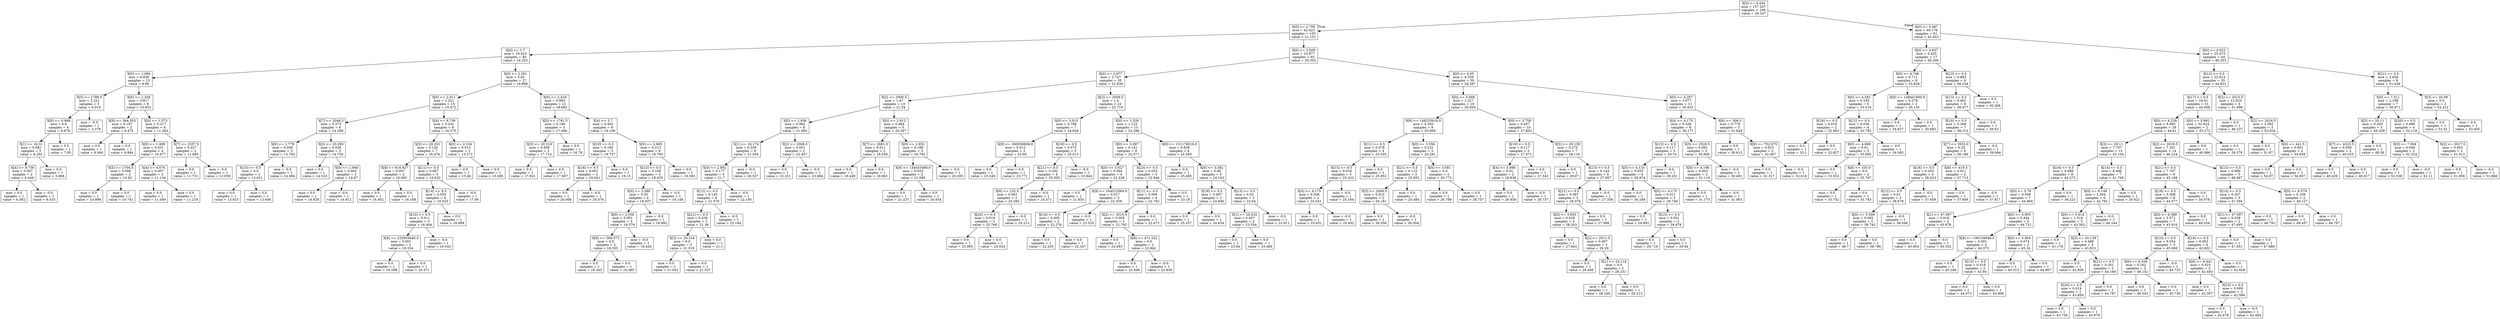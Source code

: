 digraph Tree {
node [shape=box] ;
0 [label="X[0] <= 4.454\nmse = 157.207\nsamples = 166\nvalue = 29.347"] ;
1 [label="X[0] <= 2.705\nmse = 42.423\nsamples = 105\nvalue = 21.151"] ;
0 -> 1 [labeldistance=2.5, labelangle=45, headlabel="True"] ;
2 [label="X[0] <= 1.7\nmse = 18.423\nsamples = 40\nvalue = 14.325"] ;
1 -> 2 ;
3 [label="X[0] <= 1.094\nmse = 6.839\nsamples = 13\nvalue = 8.98"] ;
2 -> 3 ;
4 [label="X[5] <= 1789.0\nmse = 2.221\nsamples = 5\nvalue = 6.019"] ;
3 -> 4 ;
5 [label="X[0] <= 0.968\nmse = 0.6\nsamples = 4\nvalue = 6.679"] ;
4 -> 5 ;
6 [label="X[1] <= 16.31\nmse = 0.081\nsamples = 3\nvalue = 6.255"] ;
5 -> 6 ;
7 [label="X[4] <= 8.736\nmse = 0.007\nsamples = 2\nvalue = 6.449"] ;
6 -> 7 ;
8 [label="mse = 0.0\nsamples = 1\nvalue = 6.362"] ;
7 -> 8 ;
9 [label="mse = -0.0\nsamples = 1\nvalue = 6.535"] ;
7 -> 9 ;
10 [label="mse = 0.0\nsamples = 1\nvalue = 5.866"] ;
6 -> 10 ;
11 [label="mse = 0.0\nsamples = 1\nvalue = 7.95"] ;
5 -> 11 ;
12 [label="mse = -0.0\nsamples = 1\nvalue = 3.379"] ;
4 -> 12 ;
13 [label="X[0] <= 1.356\nmse = 0.817\nsamples = 8\nvalue = 10.831"] ;
3 -> 13 ;
14 [label="X[8] <= 364.553\nmse = 0.167\nsamples = 2\nvalue = 9.475"] ;
13 -> 14 ;
15 [label="mse = 0.0\nsamples = 1\nvalue = 9.066"] ;
14 -> 15 ;
16 [label="mse = 0.0\nsamples = 1\nvalue = 9.884"] ;
14 -> 16 ;
17 [label="X[0] <= 1.573\nmse = 0.217\nsamples = 6\nvalue = 11.283"] ;
13 -> 17 ;
18 [label="X[0] <= 1.498\nmse = 0.031\nsamples = 4\nvalue = 10.977"] ;
17 -> 18 ;
19 [label="X[5] <= 1704.5\nmse = 0.006\nsamples = 2\nvalue = 10.82"] ;
18 -> 19 ;
20 [label="mse = 0.0\nsamples = 1\nvalue = 10.899"] ;
19 -> 20 ;
21 [label="mse = 0.0\nsamples = 1\nvalue = 10.741"] ;
19 -> 21 ;
22 [label="X[4] <= 4.576\nmse = 0.007\nsamples = 2\nvalue = 11.134"] ;
18 -> 22 ;
23 [label="mse = 0.0\nsamples = 1\nvalue = 11.049"] ;
22 -> 23 ;
24 [label="mse = 0.0\nsamples = 1\nvalue = 11.219"] ;
22 -> 24 ;
25 [label="X[7] <= 2557.5\nmse = 0.027\nsamples = 2\nvalue = 11.895"] ;
17 -> 25 ;
26 [label="mse = 0.0\nsamples = 1\nvalue = 11.731"] ;
25 -> 26 ;
27 [label="mse = -0.0\nsamples = 1\nvalue = 12.059"] ;
25 -> 27 ;
28 [label="X[0] <= 2.281\nmse = 3.62\nsamples = 27\nvalue = 16.899"] ;
2 -> 28 ;
29 [label="X[0] <= 2.011\nmse = 1.221\nsamples = 15\nvalue = 15.472"] ;
28 -> 29 ;
30 [label="X[7] <= 2048.5\nmse = 0.273\nsamples = 6\nvalue = 14.268"] ;
29 -> 30 ;
31 [label="X[0] <= 1.778\nmse = 0.046\nsamples = 3\nvalue = 13.782"] ;
30 -> 31 ;
32 [label="X[15] <= 0.5\nmse = 0.0\nsamples = 2\nvalue = 13.631"] ;
31 -> 32 ;
33 [label="mse = 0.0\nsamples = 1\nvalue = 13.615"] ;
32 -> 33 ;
34 [label="mse = 0.0\nsamples = 1\nvalue = 13.646"] ;
32 -> 34 ;
35 [label="mse = -0.0\nsamples = 1\nvalue = 14.084"] ;
31 -> 35 ;
36 [label="X[3] <= 20.295\nmse = 0.028\nsamples = 3\nvalue = 14.755"] ;
30 -> 36 ;
37 [label="mse = 0.0\nsamples = 1\nvalue = 14.523"] ;
36 -> 37 ;
38 [label="X[0] <= 1.946\nmse = 0.002\nsamples = 2\nvalue = 14.87"] ;
36 -> 38 ;
39 [label="mse = 0.0\nsamples = 1\nvalue = 14.829"] ;
38 -> 39 ;
40 [label="mse = -0.0\nsamples = 1\nvalue = 14.912"] ;
38 -> 40 ;
41 [label="X[4] <= 8.736\nmse = 0.241\nsamples = 9\nvalue = 16.275"] ;
29 -> 41 ;
42 [label="X[3] <= 20.251\nmse = 0.126\nsamples = 7\nvalue = 16.476"] ;
41 -> 42 ;
43 [label="X[8] <= 616.927\nmse = 0.007\nsamples = 2\nvalue = 16.085"] ;
42 -> 43 ;
44 [label="mse = 0.0\nsamples = 1\nvalue = 16.002"] ;
43 -> 44 ;
45 [label="mse = 0.0\nsamples = 1\nvalue = 16.168"] ;
43 -> 45 ;
46 [label="X[11] <= 0.5\nmse = 0.087\nsamples = 5\nvalue = 16.632"] ;
42 -> 46 ;
47 [label="X[14] <= 0.5\nmse = 0.052\nsamples = 4\nvalue = 16.525"] ;
46 -> 47 ;
48 [label="X[15] <= 0.5\nmse = 0.011\nsamples = 3\nvalue = 16.404"] ;
47 -> 48 ;
49 [label="X[9] <= 232955640.0\nmse = 0.001\nsamples = 2\nvalue = 16.334"] ;
48 -> 49 ;
50 [label="mse = 0.0\nsamples = 1\nvalue = 16.298"] ;
49 -> 50 ;
51 [label="mse = 0.0\nsamples = 1\nvalue = 16.371"] ;
49 -> 51 ;
52 [label="mse = -0.0\nsamples = 1\nvalue = 16.543"] ;
48 -> 52 ;
53 [label="mse = 0.0\nsamples = 1\nvalue = 16.889"] ;
47 -> 53 ;
54 [label="mse = -0.0\nsamples = 1\nvalue = 17.06"] ;
46 -> 54 ;
55 [label="X[0] <= 2.104\nmse = 0.013\nsamples = 2\nvalue = 15.572"] ;
41 -> 55 ;
56 [label="mse = 0.0\nsamples = 1\nvalue = 15.46"] ;
55 -> 56 ;
57 [label="mse = 0.0\nsamples = 1\nvalue = 15.685"] ;
55 -> 57 ;
58 [label="X[0] <= 2.416\nmse = 0.893\nsamples = 12\nvalue = 18.682"] ;
28 -> 58 ;
59 [label="X[5] <= 1781.5\nmse = 0.196\nsamples = 3\nvalue = 17.406"] ;
58 -> 59 ;
60 [label="X[3] <= 20.316\nmse = 0.009\nsamples = 2\nvalue = 17.714"] ;
59 -> 60 ;
61 [label="mse = 0.0\nsamples = 1\nvalue = 17.621"] ;
60 -> 61 ;
62 [label="mse = 0.0\nsamples = 1\nvalue = 17.807"] ;
60 -> 62 ;
63 [label="mse = 0.0\nsamples = 1\nvalue = 16.79"] ;
59 -> 63 ;
64 [label="X[4] <= 5.7\nmse = 0.402\nsamples = 9\nvalue = 19.108"] ;
58 -> 64 ;
65 [label="X[10] <= 0.5\nmse = 0.185\nsamples = 3\nvalue = 19.737"] ;
64 -> 65 ;
66 [label="X[18] <= 0.5\nmse = 0.001\nsamples = 2\nvalue = 20.041"] ;
65 -> 66 ;
67 [label="mse = 0.0\nsamples = 1\nvalue = 20.006"] ;
66 -> 67 ;
68 [label="mse = -0.0\nsamples = 1\nvalue = 20.076"] ;
66 -> 68 ;
69 [label="mse = 0.0\nsamples = 1\nvalue = 19.13"] ;
65 -> 69 ;
70 [label="X[0] <= 2.665\nmse = 0.213\nsamples = 6\nvalue = 18.793"] ;
64 -> 70 ;
71 [label="X[13] <= 0.5\nmse = 0.106\nsamples = 5\nvalue = 18.635"] ;
70 -> 71 ;
72 [label="X[0] <= 2.589\nmse = 0.05\nsamples = 4\nvalue = 18.507"] ;
71 -> 72 ;
73 [label="X[0] <= 2.536\nmse = 0.001\nsamples = 3\nvalue = 18.379"] ;
72 -> 73 ;
74 [label="X[8] <= 369.573\nmse = 0.0\nsamples = 2\nvalue = 18.355"] ;
73 -> 74 ;
75 [label="mse = 0.0\nsamples = 1\nvalue = 18.345"] ;
74 -> 75 ;
76 [label="mse = 0.0\nsamples = 1\nvalue = 18.365"] ;
74 -> 76 ;
77 [label="mse = -0.0\nsamples = 1\nvalue = 18.426"] ;
73 -> 77 ;
78 [label="mse = -0.0\nsamples = 1\nvalue = 18.892"] ;
72 -> 78 ;
79 [label="mse = -0.0\nsamples = 1\nvalue = 19.148"] ;
71 -> 79 ;
80 [label="mse = 0.0\nsamples = 1\nvalue = 19.583"] ;
70 -> 80 ;
81 [label="X[0] <= 3.509\nmse = 10.877\nsamples = 65\nvalue = 25.352"] ;
1 -> 81 ;
82 [label="X[0] <= 2.977\nmse = 2.747\nsamples = 35\nvalue = 22.836"] ;
81 -> 82 ;
83 [label="X[2] <= 2009.5\nmse = 1.47\nsamples = 13\nvalue = 21.34"] ;
82 -> 83 ;
84 [label="X[0] <= 2.936\nmse = 0.982\nsamples = 8\nvalue = 21.992"] ;
83 -> 84 ;
85 [label="X[1] <= 16.174\nmse = 0.339\nsamples = 6\nvalue = 21.504"] ;
84 -> 85 ;
86 [label="X[0] <= 2.892\nmse = 0.177\nsamples = 5\nvalue = 21.7"] ;
85 -> 86 ;
87 [label="X[12] <= 0.5\nmse = 0.145\nsamples = 4\nvalue = 21.576"] ;
86 -> 87 ;
88 [label="X[21] <= 0.5\nmse = 0.039\nsamples = 3\nvalue = 21.38"] ;
87 -> 88 ;
89 [label="X[3] <= 20.316\nmse = 0.0\nsamples = 2\nvalue = 21.519"] ;
88 -> 89 ;
90 [label="mse = 0.0\nsamples = 1\nvalue = 21.501"] ;
89 -> 90 ;
91 [label="mse = 0.0\nsamples = 1\nvalue = 21.537"] ;
89 -> 91 ;
92 [label="mse = 0.0\nsamples = 1\nvalue = 21.1"] ;
88 -> 92 ;
93 [label="mse = -0.0\nsamples = 1\nvalue = 22.164"] ;
87 -> 93 ;
94 [label="mse = -0.0\nsamples = 1\nvalue = 22.195"] ;
86 -> 94 ;
95 [label="mse = -0.0\nsamples = 1\nvalue = 20.527"] ;
85 -> 95 ;
96 [label="X[2] <= 2008.5\nmse = 0.051\nsamples = 2\nvalue = 23.457"] ;
84 -> 96 ;
97 [label="mse = 0.0\nsamples = 1\nvalue = 23.231"] ;
96 -> 97 ;
98 [label="mse = -0.0\nsamples = 1\nvalue = 23.684"] ;
96 -> 98 ;
99 [label="X[0] <= 2.812\nmse = 0.484\nsamples = 5\nvalue = 20.297"] ;
83 -> 99 ;
100 [label="X[7] <= 2681.0\nmse = 0.011\nsamples = 2\nvalue = 19.556"] ;
99 -> 100 ;
101 [label="mse = 0.0\nsamples = 1\nvalue = 19.449"] ;
100 -> 101 ;
102 [label="mse = 0.0\nsamples = 1\nvalue = 19.663"] ;
100 -> 102 ;
103 [label="X[0] <= 2.952\nmse = 0.188\nsamples = 3\nvalue = 20.792"] ;
99 -> 103 ;
104 [label="X[9] <= 154453480.0\nmse = 0.023\nsamples = 2\nvalue = 21.085"] ;
103 -> 104 ;
105 [label="mse = 0.0\nsamples = 1\nvalue = 21.237"] ;
104 -> 105 ;
106 [label="mse = 0.0\nsamples = 1\nvalue = 20.934"] ;
104 -> 106 ;
107 [label="mse = -0.0\nsamples = 1\nvalue = 20.205"] ;
103 -> 107 ;
108 [label="X[2] <= 2009.5\nmse = 1.4\nsamples = 22\nvalue = 23.719"] ;
82 -> 108 ;
109 [label="X[0] <= 3.015\nmse = 0.788\nsamples = 7\nvalue = 24.626"] ;
108 -> 109 ;
110 [label="X[9] <= 260050608.0\nmse = 0.012\nsamples = 2\nvalue = 23.66"] ;
109 -> 110 ;
111 [label="mse = 0.0\nsamples = 1\nvalue = 23.549"] ;
110 -> 111 ;
112 [label="mse = 0.0\nsamples = 1\nvalue = 23.771"] ;
110 -> 112 ;
113 [label="X[18] <= 0.5\nmse = 0.575\nsamples = 5\nvalue = 25.013"] ;
109 -> 113 ;
114 [label="X[21] <= 0.5\nmse = 0.292\nsamples = 4\nvalue = 25.305"] ;
113 -> 114 ;
115 [label="X[6] <= 232.5\nmse = 0.081\nsamples = 3\nvalue = 25.583"] ;
114 -> 115 ;
116 [label="X[20] <= 0.5\nmse = 0.019\nsamples = 2\nvalue = 25.768"] ;
115 -> 116 ;
117 [label="mse = 0.0\nsamples = 1\nvalue = 25.905"] ;
116 -> 117 ;
118 [label="mse = 0.0\nsamples = 1\nvalue = 25.632"] ;
116 -> 118 ;
119 [label="mse = -0.0\nsamples = 1\nvalue = 25.213"] ;
115 -> 119 ;
120 [label="mse = -0.0\nsamples = 1\nvalue = 24.471"] ;
114 -> 120 ;
121 [label="mse = -0.0\nsamples = 1\nvalue = 23.844"] ;
113 -> 121 ;
122 [label="X[0] <= 3.339\nmse = 1.123\nsamples = 15\nvalue = 23.296"] ;
108 -> 122 ;
123 [label="X[0] <= 3.097\nmse = 0.141\nsamples = 9\nvalue = 22.571"] ;
122 -> 123 ;
124 [label="X[0] <= 3.027\nmse = 0.064\nsamples = 4\nvalue = 22.228"] ;
123 -> 124 ;
125 [label="mse = 0.0\nsamples = 1\nvalue = 21.835"] ;
124 -> 125 ;
126 [label="X[9] <= 164512064.0\nmse = 0.017\nsamples = 3\nvalue = 22.359"] ;
124 -> 126 ;
127 [label="X[16] <= 0.5\nmse = 0.005\nsamples = 2\nvalue = 22.276"] ;
126 -> 127 ;
128 [label="mse = 0.0\nsamples = 1\nvalue = 22.205"] ;
127 -> 128 ;
129 [label="mse = 0.0\nsamples = 1\nvalue = 22.347"] ;
127 -> 129 ;
130 [label="mse = -0.0\nsamples = 1\nvalue = 22.525"] ;
126 -> 130 ;
131 [label="X[23] <= 0.5\nmse = 0.033\nsamples = 5\nvalue = 22.846"] ;
123 -> 131 ;
132 [label="X[11] <= 0.5\nmse = 0.006\nsamples = 4\nvalue = 22.762"] ;
131 -> 132 ;
133 [label="X[2] <= 2010.5\nmse = 0.005\nsamples = 3\nvalue = 22.793"] ;
132 -> 133 ;
134 [label="mse = 0.0\nsamples = 1\nvalue = 22.693"] ;
133 -> 134 ;
135 [label="X[8] <= 471.522\nmse = 0.0\nsamples = 2\nvalue = 22.842"] ;
133 -> 135 ;
136 [label="mse = 0.0\nsamples = 1\nvalue = 22.846"] ;
135 -> 136 ;
137 [label="mse = -0.0\nsamples = 1\nvalue = 22.839"] ;
135 -> 137 ;
138 [label="mse = 0.0\nsamples = 1\nvalue = 22.672"] ;
132 -> 138 ;
139 [label="mse = 0.0\nsamples = 1\nvalue = 23.18"] ;
131 -> 139 ;
140 [label="X[9] <= 131176016.0\nmse = 0.626\nsamples = 6\nvalue = 24.383"] ;
122 -> 140 ;
141 [label="mse = 0.0\nsamples = 1\nvalue = 25.485"] ;
140 -> 141 ;
142 [label="X[0] <= 3.382\nmse = 0.46\nsamples = 5\nvalue = 24.162"] ;
140 -> 142 ;
143 [label="X[18] <= 0.5\nmse = 0.097\nsamples = 2\nvalue = 24.946"] ;
142 -> 143 ;
144 [label="mse = 0.0\nsamples = 1\nvalue = 25.257"] ;
143 -> 144 ;
145 [label="mse = 0.0\nsamples = 1\nvalue = 24.634"] ;
143 -> 145 ;
146 [label="X[13] <= 0.5\nmse = 0.02\nsamples = 3\nvalue = 23.64"] ;
142 -> 146 ;
147 [label="X[1] <= 29.232\nmse = 0.007\nsamples = 2\nvalue = 23.554"] ;
146 -> 147 ;
148 [label="mse = 0.0\nsamples = 1\nvalue = 23.64"] ;
147 -> 148 ;
149 [label="mse = 0.0\nsamples = 1\nvalue = 23.469"] ;
147 -> 149 ;
150 [label="mse = -0.0\nsamples = 1\nvalue = 23.811"] ;
146 -> 150 ;
151 [label="X[0] <= 4.05\nmse = 4.359\nsamples = 30\nvalue = 28.287"] ;
81 -> 151 ;
152 [label="X[0] <= 3.666\nmse = 1.227\nsamples = 19\nvalue = 26.929"] ;
151 -> 152 ;
153 [label="X[9] <= 148253616.0\nmse = 0.293\nsamples = 9\nvalue = 25.958"] ;
152 -> 153 ;
154 [label="X[11] <= 0.5\nmse = 0.078\nsamples = 4\nvalue = 25.555"] ;
153 -> 154 ;
155 [label="X[15] <= 0.5\nmse = 0.034\nsamples = 3\nvalue = 25.422"] ;
154 -> 155 ;
156 [label="X[4] <= 4.175\nmse = 0.008\nsamples = 2\nvalue = 25.541"] ;
155 -> 156 ;
157 [label="mse = 0.0\nsamples = 1\nvalue = 25.631"] ;
156 -> 157 ;
158 [label="mse = -0.0\nsamples = 1\nvalue = 25.452"] ;
156 -> 158 ;
159 [label="mse = -0.0\nsamples = 1\nvalue = 25.184"] ;
155 -> 159 ;
160 [label="mse = 0.0\nsamples = 1\nvalue = 25.952"] ;
154 -> 160 ;
161 [label="X[0] <= 3.556\nmse = 0.231\nsamples = 5\nvalue = 26.281"] ;
153 -> 161 ;
162 [label="X[21] <= 0.5\nmse = 0.115\nsamples = 3\nvalue = 25.952"] ;
161 -> 162 ;
163 [label="X[5] <= 2409.0\nmse = 0.015\nsamples = 2\nvalue = 26.181"] ;
162 -> 163 ;
164 [label="mse = 0.0\nsamples = 1\nvalue = 26.058"] ;
163 -> 164 ;
165 [label="mse = -0.0\nsamples = 1\nvalue = 26.304"] ;
163 -> 165 ;
166 [label="mse = 0.0\nsamples = 1\nvalue = 25.494"] ;
162 -> 166 ;
167 [label="X[0] <= 3.581\nmse = 0.0\nsamples = 2\nvalue = 26.773"] ;
161 -> 167 ;
168 [label="mse = 0.0\nsamples = 1\nvalue = 26.789"] ;
167 -> 168 ;
169 [label="mse = 0.0\nsamples = 1\nvalue = 26.757"] ;
167 -> 169 ;
170 [label="X[0] <= 3.758\nmse = 0.457\nsamples = 10\nvalue = 27.803"] ;
152 -> 170 ;
171 [label="X[19] <= 0.5\nmse = 0.117\nsamples = 3\nvalue = 27.072"] ;
170 -> 171 ;
172 [label="X[4] <= 5.988\nmse = 0.01\nsamples = 2\nvalue = 26.838"] ;
171 -> 172 ;
173 [label="mse = 0.0\nsamples = 1\nvalue = 26.938"] ;
172 -> 173 ;
174 [label="mse = -0.0\nsamples = 1\nvalue = 26.737"] ;
172 -> 174 ;
175 [label="mse = 0.0\nsamples = 1\nvalue = 27.542"] ;
171 -> 175 ;
176 [label="X[3] <= 20.159\nmse = 0.275\nsamples = 7\nvalue = 28.116"] ;
170 -> 176 ;
177 [label="mse = 0.0\nsamples = 1\nvalue = 29.07"] ;
176 -> 177 ;
178 [label="X[13] <= 0.5\nmse = 0.144\nsamples = 6\nvalue = 27.957"] ;
176 -> 178 ;
179 [label="X[21] <= 0.5\nmse = 0.087\nsamples = 5\nvalue = 28.076"] ;
178 -> 179 ;
180 [label="X[0] <= 3.833\nmse = 0.028\nsamples = 4\nvalue = 28.203"] ;
179 -> 180 ;
181 [label="mse = 0.0\nsamples = 1\nvalue = 27.943"] ;
180 -> 181 ;
182 [label="X[2] <= 2011.5\nmse = 0.007\nsamples = 3\nvalue = 28.29"] ;
180 -> 182 ;
183 [label="mse = 0.0\nsamples = 1\nvalue = 28.409"] ;
182 -> 183 ;
184 [label="X[1] <= 24.118\nmse = 0.0\nsamples = 2\nvalue = 28.231"] ;
182 -> 184 ;
185 [label="mse = 0.0\nsamples = 1\nvalue = 28.248"] ;
184 -> 185 ;
186 [label="mse = 0.0\nsamples = 1\nvalue = 28.213"] ;
184 -> 186 ;
187 [label="mse = 0.0\nsamples = 1\nvalue = 27.568"] ;
179 -> 187 ;
188 [label="mse = -0.0\nsamples = 1\nvalue = 27.358"] ;
178 -> 188 ;
189 [label="X[0] <= 4.267\nmse = 1.077\nsamples = 11\nvalue = 30.633"] ;
151 -> 189 ;
190 [label="X[4] <= 4.175\nmse = 0.426\nsamples = 8\nvalue = 30.177"] ;
189 -> 190 ;
191 [label="X[13] <= 0.5\nmse = 0.117\nsamples = 5\nvalue = 29.74"] ;
190 -> 191 ;
192 [label="X[0] <= 4.133\nmse = 0.055\nsamples = 4\nvalue = 29.874"] ;
191 -> 192 ;
193 [label="mse = 0.0\nsamples = 1\nvalue = 30.249"] ;
192 -> 193 ;
194 [label="X[0] <= 4.175\nmse = 0.011\nsamples = 3\nvalue = 29.749"] ;
192 -> 194 ;
195 [label="mse = 0.0\nsamples = 1\nvalue = 29.892"] ;
194 -> 195 ;
196 [label="X[15] <= 0.5\nmse = 0.001\nsamples = 2\nvalue = 29.678"] ;
194 -> 196 ;
197 [label="mse = 0.0\nsamples = 1\nvalue = 29.716"] ;
196 -> 197 ;
198 [label="mse = 0.0\nsamples = 1\nvalue = 29.64"] ;
196 -> 198 ;
199 [label="mse = -0.0\nsamples = 1\nvalue = 29.201"] ;
191 -> 199 ;
200 [label="X[5] <= 2520.5\nmse = 0.092\nsamples = 3\nvalue = 30.906"] ;
190 -> 200 ;
201 [label="X[0] <= 4.198\nmse = 0.003\nsamples = 2\nvalue = 31.119"] ;
200 -> 201 ;
202 [label="mse = 0.0\nsamples = 1\nvalue = 31.175"] ;
201 -> 202 ;
203 [label="mse = -0.0\nsamples = 1\nvalue = 31.063"] ;
201 -> 203 ;
204 [label="mse = -0.0\nsamples = 1\nvalue = 30.481"] ;
200 -> 204 ;
205 [label="X[6] <= 308.5\nmse = 0.779\nsamples = 3\nvalue = 31.849"] ;
189 -> 205 ;
206 [label="mse = 0.0\nsamples = 1\nvalue = 30.613"] ;
205 -> 206 ;
207 [label="X[8] <= 752.675\nmse = 0.023\nsamples = 2\nvalue = 32.467"] ;
205 -> 207 ;
208 [label="mse = 0.0\nsamples = 1\nvalue = 32.317"] ;
207 -> 208 ;
209 [label="mse = -0.0\nsamples = 1\nvalue = 32.618"] ;
207 -> 209 ;
210 [label="X[0] <= 5.487\nmse = 40.176\nsamples = 61\nvalue = 43.453"] ;
0 -> 210 [labeldistance=2.5, labelangle=-45, headlabel="False"] ;
211 [label="X[0] <= 4.937\nmse = 5.425\nsamples = 17\nvalue = 36.206"] ;
210 -> 211 ;
212 [label="X[0] <= 4.746\nmse = 0.711\nsamples = 8\nvalue = 33.926"] ;
211 -> 212 ;
213 [label="X[0] <= 4.591\nmse = 0.183\nsamples = 6\nvalue = 33.516"] ;
212 -> 213 ;
214 [label="X[18] <= 0.5\nmse = 0.019\nsamples = 2\nvalue = 32.963"] ;
213 -> 214 ;
215 [label="mse = 0.0\nsamples = 1\nvalue = 33.1"] ;
214 -> 215 ;
216 [label="mse = 0.0\nsamples = 1\nvalue = 32.827"] ;
214 -> 216 ;
217 [label="X[12] <= 0.5\nmse = 0.036\nsamples = 4\nvalue = 33.792"] ;
213 -> 217 ;
218 [label="X[0] <= 4.669\nmse = 0.01\nsamples = 3\nvalue = 33.695"] ;
217 -> 218 ;
219 [label="mse = 0.0\nsamples = 1\nvalue = 33.552"] ;
218 -> 219 ;
220 [label="X[6] <= 333.0\nmse = 0.0\nsamples = 2\nvalue = 33.767"] ;
218 -> 220 ;
221 [label="mse = 0.0\nsamples = 1\nvalue = 33.752"] ;
220 -> 221 ;
222 [label="mse = 0.0\nsamples = 1\nvalue = 33.783"] ;
220 -> 222 ;
223 [label="mse = -0.0\nsamples = 1\nvalue = 34.083"] ;
217 -> 223 ;
224 [label="X[9] <= 148441800.0\nmse = 0.279\nsamples = 2\nvalue = 35.155"] ;
212 -> 224 ;
225 [label="mse = 0.0\nsamples = 1\nvalue = 34.627"] ;
224 -> 225 ;
226 [label="mse = 0.0\nsamples = 1\nvalue = 35.683"] ;
224 -> 226 ;
227 [label="X[23] <= 0.5\nmse = 0.883\nsamples = 9\nvalue = 38.234"] ;
211 -> 227 ;
228 [label="X[13] <= 0.5\nmse = 0.461\nsamples = 8\nvalue = 38.477"] ;
227 -> 228 ;
229 [label="X[10] <= 0.5\nmse = 0.309\nsamples = 7\nvalue = 38.312"] ;
228 -> 229 ;
230 [label="X[7] <= 3553.0\nmse = 0.25\nsamples = 6\nvalue = 38.186"] ;
229 -> 230 ;
231 [label="X[18] <= 0.5\nmse = 0.202\nsamples = 4\nvalue = 38.423"] ;
230 -> 231 ;
232 [label="X[12] <= 0.5\nmse = 0.01\nsamples = 3\nvalue = 38.678"] ;
231 -> 232 ;
233 [label="X[0] <= 5.309\nmse = 0.002\nsamples = 2\nvalue = 38.743"] ;
232 -> 233 ;
234 [label="mse = 0.0\nsamples = 1\nvalue = 38.7"] ;
233 -> 234 ;
235 [label="mse = 0.0\nsamples = 1\nvalue = 38.786"] ;
233 -> 235 ;
236 [label="mse = -0.0\nsamples = 1\nvalue = 38.548"] ;
232 -> 236 ;
237 [label="mse = -0.0\nsamples = 1\nvalue = 37.659"] ;
231 -> 237 ;
238 [label="X[6] <= 419.5\nmse = 0.011\nsamples = 2\nvalue = 37.713"] ;
230 -> 238 ;
239 [label="mse = 0.0\nsamples = 1\nvalue = 37.609"] ;
238 -> 239 ;
240 [label="mse = -0.0\nsamples = 1\nvalue = 37.817"] ;
238 -> 240 ;
241 [label="mse = -0.0\nsamples = 1\nvalue = 39.066"] ;
229 -> 241 ;
242 [label="mse = 0.0\nsamples = 1\nvalue = 39.63"] ;
228 -> 242 ;
243 [label="mse = 0.0\nsamples = 1\nvalue = 36.288"] ;
227 -> 243 ;
244 [label="X[0] <= 6.822\nmse = 25.473\nsamples = 44\nvalue = 46.253"] ;
210 -> 244 ;
245 [label="X[12] <= 0.5\nmse = 22.614\nsamples = 35\nvalue = 44.921"] ;
244 -> 245 ;
246 [label="X[17] <= 0.5\nmse = 16.61\nsamples = 31\nvalue = 44.008"] ;
245 -> 246 ;
247 [label="X[0] <= 6.228\nmse = 9.893\nsamples = 29\nvalue = 44.61"] ;
246 -> 247 ;
248 [label="X[3] <= 20.11\nmse = 7.707\nsamples = 15\nvalue = 43.104"] ;
247 -> 248 ;
249 [label="X[16] <= 0.5\nmse = 4.088\nsamples = 8\nvalue = 44.273"] ;
248 -> 249 ;
250 [label="X[0] <= 5.78\nmse = 0.509\nsamples = 7\nvalue = 44.994"] ;
249 -> 250 ;
251 [label="X[1] <= 47.097\nmse = 0.016\nsamples = 2\nvalue = 45.678"] ;
250 -> 251 ;
252 [label="mse = 0.0\nsamples = 1\nvalue = 45.804"] ;
251 -> 252 ;
253 [label="mse = -0.0\nsamples = 1\nvalue = 45.552"] ;
251 -> 253 ;
254 [label="X[0] <= 5.905\nmse = 0.444\nsamples = 5\nvalue = 44.721"] ;
250 -> 254 ;
255 [label="X[9] <= 199139048.0\nmse = 0.391\nsamples = 3\nvalue = 44.375"] ;
254 -> 255 ;
256 [label="mse = 0.0\nsamples = 1\nvalue = 45.246"] ;
255 -> 256 ;
257 [label="X[15] <= 0.5\nmse = 0.018\nsamples = 2\nvalue = 43.94"] ;
255 -> 257 ;
258 [label="mse = 0.0\nsamples = 1\nvalue = 44.073"] ;
257 -> 258 ;
259 [label="mse = 0.0\nsamples = 1\nvalue = 43.806"] ;
257 -> 259 ;
260 [label="X[0] <= 5.954\nmse = 0.074\nsamples = 2\nvalue = 45.24"] ;
254 -> 260 ;
261 [label="mse = 0.0\nsamples = 1\nvalue = 45.513"] ;
260 -> 261 ;
262 [label="mse = 0.0\nsamples = 1\nvalue = 44.967"] ;
260 -> 262 ;
263 [label="mse = 0.0\nsamples = 1\nvalue = 39.223"] ;
249 -> 263 ;
264 [label="X[14] <= 0.5\nmse = 8.496\nsamples = 7\nvalue = 41.768"] ;
248 -> 264 ;
265 [label="X[0] <= 6.148\nmse = 2.564\nsamples = 6\nvalue = 42.792"] ;
264 -> 265 ;
266 [label="X[0] <= 5.614\nmse = 1.519\nsamples = 5\nvalue = 43.302"] ;
265 -> 266 ;
267 [label="mse = 0.0\nsamples = 1\nvalue = 41.176"] ;
266 -> 267 ;
268 [label="X[3] <= 20.139\nmse = 0.488\nsamples = 4\nvalue = 43.833"] ;
266 -> 268 ;
269 [label="mse = 0.0\nsamples = 1\nvalue = 42.828"] ;
268 -> 269 ;
270 [label="X[21] <= 0.5\nmse = 0.201\nsamples = 3\nvalue = 44.168"] ;
268 -> 270 ;
271 [label="X[20] <= 0.5\nmse = 0.014\nsamples = 2\nvalue = 43.859"] ;
270 -> 271 ;
272 [label="mse = 0.0\nsamples = 1\nvalue = 43.739"] ;
271 -> 272 ;
273 [label="mse = 0.0\nsamples = 1\nvalue = 43.979"] ;
271 -> 273 ;
274 [label="mse = 0.0\nsamples = 1\nvalue = 44.787"] ;
270 -> 274 ;
275 [label="mse = -0.0\nsamples = 1\nvalue = 40.244"] ;
265 -> 275 ;
276 [label="mse = 0.0\nsamples = 1\nvalue = 35.621"] ;
264 -> 276 ;
277 [label="X[2] <= 2016.5\nmse = 7.201\nsamples = 14\nvalue = 46.224"] ;
247 -> 277 ;
278 [label="X[21] <= 0.5\nmse = 7.707\nsamples = 9\nvalue = 45.188"] ;
277 -> 278 ;
279 [label="X[18] <= 0.5\nmse = 5.308\nsamples = 8\nvalue = 44.577"] ;
278 -> 279 ;
280 [label="X[0] <= 6.389\nmse = 2.571\nsamples = 7\nvalue = 43.916"] ;
279 -> 280 ;
281 [label="X[10] <= 0.5\nmse = 0.554\nsamples = 3\nvalue = 45.669"] ;
280 -> 281 ;
282 [label="X[0] <= 6.354\nmse = 0.162\nsamples = 2\nvalue = 46.141"] ;
281 -> 282 ;
283 [label="mse = 0.0\nsamples = 1\nvalue = 46.543"] ;
282 -> 283 ;
284 [label="mse = 0.0\nsamples = 1\nvalue = 45.739"] ;
282 -> 284 ;
285 [label="mse = -0.0\nsamples = 1\nvalue = 44.725"] ;
281 -> 285 ;
286 [label="X[16] <= 0.5\nmse = 0.053\nsamples = 4\nvalue = 42.602"] ;
280 -> 286 ;
287 [label="X[0] <= 6.441\nmse = 0.023\nsamples = 3\nvalue = 42.493"] ;
286 -> 287 ;
288 [label="mse = 0.0\nsamples = 1\nvalue = 42.307"] ;
287 -> 288 ;
289 [label="X[23] <= 0.5\nmse = 0.009\nsamples = 2\nvalue = 42.586"] ;
287 -> 289 ;
290 [label="mse = 0.0\nsamples = 1\nvalue = 42.678"] ;
289 -> 290 ;
291 [label="mse = -0.0\nsamples = 1\nvalue = 42.494"] ;
289 -> 291 ;
292 [label="mse = 0.0\nsamples = 1\nvalue = 42.928"] ;
286 -> 292 ;
293 [label="mse = 0.0\nsamples = 1\nvalue = 49.204"] ;
279 -> 293 ;
294 [label="mse = 0.0\nsamples = 1\nvalue = 50.078"] ;
278 -> 294 ;
295 [label="X[13] <= 0.5\nmse = 0.889\nsamples = 5\nvalue = 48.087"] ;
277 -> 295 ;
296 [label="X[14] <= 0.5\nmse = 0.207\nsamples = 3\nvalue = 47.394"] ;
295 -> 296 ;
297 [label="X[1] <= 47.097\nmse = 0.038\nsamples = 2\nvalue = 47.695"] ;
296 -> 297 ;
298 [label="mse = 0.0\nsamples = 1\nvalue = 47.501"] ;
297 -> 298 ;
299 [label="mse = 0.0\nsamples = 1\nvalue = 47.889"] ;
297 -> 299 ;
300 [label="mse = 0.0\nsamples = 1\nvalue = 46.791"] ;
296 -> 300 ;
301 [label="X[0] <= 6.579\nmse = 0.109\nsamples = 2\nvalue = 49.127"] ;
295 -> 301 ;
302 [label="mse = 0.0\nsamples = 1\nvalue = 49.457"] ;
301 -> 302 ;
303 [label="mse = 0.0\nsamples = 1\nvalue = 48.797"] ;
301 -> 303 ;
304 [label="X[0] <= 5.992\nmse = 32.424\nsamples = 2\nvalue = 35.272"] ;
246 -> 304 ;
305 [label="mse = 0.0\nsamples = 1\nvalue = 40.966"] ;
304 -> 305 ;
306 [label="mse = 0.0\nsamples = 1\nvalue = 29.578"] ;
304 -> 306 ;
307 [label="X[2] <= 2015.5\nmse = 12.623\nsamples = 4\nvalue = 51.996"] ;
245 -> 307 ;
308 [label="mse = 0.0\nsamples = 1\nvalue = 46.237"] ;
307 -> 308 ;
309 [label="X[2] <= 2016.5\nmse = 2.092\nsamples = 3\nvalue = 53.916"] ;
307 -> 309 ;
310 [label="mse = 0.0\nsamples = 1\nvalue = 51.87"] ;
309 -> 310 ;
311 [label="X[6] <= 441.5\nmse = 0.001\nsamples = 2\nvalue = 54.938"] ;
309 -> 311 ;
312 [label="mse = 0.0\nsamples = 1\nvalue = 54.97"] ;
311 -> 312 ;
313 [label="mse = 0.0\nsamples = 1\nvalue = 54.907"] ;
311 -> 313 ;
314 [label="X[21] <= 0.5\nmse = 2.826\nsamples = 9\nvalue = 51.436"] ;
244 -> 314 ;
315 [label="X[0] <= 7.311\nmse = 2.198\nsamples = 7\nvalue = 50.871"] ;
314 -> 315 ;
316 [label="X[3] <= 20.11\nmse = 0.203\nsamples = 3\nvalue = 49.209"] ;
315 -> 316 ;
317 [label="X[7] <= 4325.5\nmse = 0.009\nsamples = 2\nvalue = 49.523"] ;
316 -> 317 ;
318 [label="mse = 0.0\nsamples = 1\nvalue = 49.429"] ;
317 -> 318 ;
319 [label="mse = 0.0\nsamples = 1\nvalue = 49.617"] ;
317 -> 319 ;
320 [label="mse = 0.0\nsamples = 1\nvalue = 48.58"] ;
316 -> 320 ;
321 [label="X[20] <= 0.5\nmse = 0.066\nsamples = 4\nvalue = 52.118"] ;
315 -> 321 ;
322 [label="X[0] <= 7.594\nmse = 0.046\nsamples = 2\nvalue = 52.324"] ;
321 -> 322 ;
323 [label="mse = 0.0\nsamples = 1\nvalue = 52.538"] ;
322 -> 323 ;
324 [label="mse = -0.0\nsamples = 1\nvalue = 52.11"] ;
322 -> 324 ;
325 [label="X[2] <= 2017.5\nmse = 0.002\nsamples = 2\nvalue = 51.912"] ;
321 -> 325 ;
326 [label="mse = 0.0\nsamples = 1\nvalue = 51.956"] ;
325 -> 326 ;
327 [label="mse = -0.0\nsamples = 1\nvalue = 51.868"] ;
325 -> 327 ;
328 [label="X[3] <= 20.09\nmse = 0.0\nsamples = 2\nvalue = 53.412"] ;
314 -> 328 ;
329 [label="mse = 0.0\nsamples = 1\nvalue = 53.42"] ;
328 -> 329 ;
330 [label="mse = 0.0\nsamples = 1\nvalue = 53.405"] ;
328 -> 330 ;
}